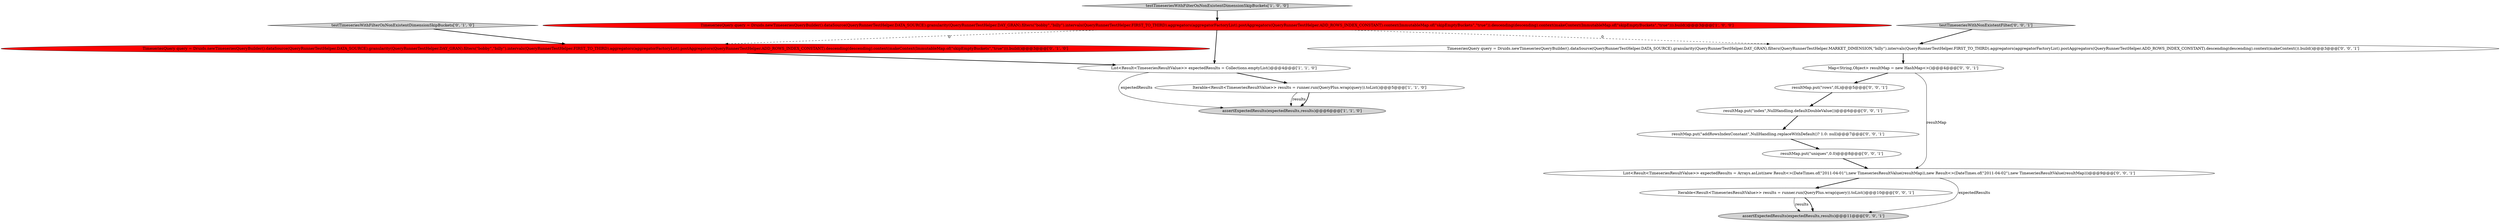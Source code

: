 digraph {
1 [style = filled, label = "testTimeseriesWithFilterOnNonExistentDimensionSkipBuckets['1', '0', '0']", fillcolor = lightgray, shape = diamond image = "AAA0AAABBB1BBB"];
6 [style = filled, label = "testTimeseriesWithFilterOnNonExistentDimensionSkipBuckets['0', '1', '0']", fillcolor = lightgray, shape = diamond image = "AAA0AAABBB2BBB"];
11 [style = filled, label = "resultMap.put(\"uniques\",0.0)@@@8@@@['0', '0', '1']", fillcolor = white, shape = ellipse image = "AAA0AAABBB3BBB"];
14 [style = filled, label = "Map<String,Object> resultMap = new HashMap<>()@@@4@@@['0', '0', '1']", fillcolor = white, shape = ellipse image = "AAA0AAABBB3BBB"];
8 [style = filled, label = "resultMap.put(\"rows\",0L)@@@5@@@['0', '0', '1']", fillcolor = white, shape = ellipse image = "AAA0AAABBB3BBB"];
9 [style = filled, label = "List<Result<TimeseriesResultValue>> expectedResults = Arrays.asList(new Result<>(DateTimes.of(\"2011-04-01\"),new TimeseriesResultValue(resultMap)),new Result<>(DateTimes.of(\"2011-04-02\"),new TimeseriesResultValue(resultMap)))@@@9@@@['0', '0', '1']", fillcolor = white, shape = ellipse image = "AAA0AAABBB3BBB"];
16 [style = filled, label = "resultMap.put(\"index\",NullHandling.defaultDoubleValue())@@@6@@@['0', '0', '1']", fillcolor = white, shape = ellipse image = "AAA0AAABBB3BBB"];
0 [style = filled, label = "TimeseriesQuery query = Druids.newTimeseriesQueryBuilder().dataSource(QueryRunnerTestHelper.DATA_SOURCE).granularity(QueryRunnerTestHelper.DAY_GRAN).filters(\"bobby\",\"billy\").intervals(QueryRunnerTestHelper.FIRST_TO_THIRD).aggregators(aggregatorFactoryList).postAggregators(QueryRunnerTestHelper.ADD_ROWS_INDEX_CONSTANT).context(ImmutableMap.of(\"skipEmptyBuckets\",\"true\")).descending(descending).context(makeContext(ImmutableMap.of(\"skipEmptyBuckets\",\"true\"))).build()@@@3@@@['1', '0', '0']", fillcolor = red, shape = ellipse image = "AAA1AAABBB1BBB"];
12 [style = filled, label = "Iterable<Result<TimeseriesResultValue>> results = runner.run(QueryPlus.wrap(query)).toList()@@@10@@@['0', '0', '1']", fillcolor = white, shape = ellipse image = "AAA0AAABBB3BBB"];
3 [style = filled, label = "List<Result<TimeseriesResultValue>> expectedResults = Collections.emptyList()@@@4@@@['1', '1', '0']", fillcolor = white, shape = ellipse image = "AAA0AAABBB1BBB"];
10 [style = filled, label = "TimeseriesQuery query = Druids.newTimeseriesQueryBuilder().dataSource(QueryRunnerTestHelper.DATA_SOURCE).granularity(QueryRunnerTestHelper.DAY_GRAN).filters(QueryRunnerTestHelper.MARKET_DIMENSION,\"billy\").intervals(QueryRunnerTestHelper.FIRST_TO_THIRD).aggregators(aggregatorFactoryList).postAggregators(QueryRunnerTestHelper.ADD_ROWS_INDEX_CONSTANT).descending(descending).context(makeContext()).build()@@@3@@@['0', '0', '1']", fillcolor = white, shape = ellipse image = "AAA0AAABBB3BBB"];
15 [style = filled, label = "resultMap.put(\"addRowsIndexConstant\",NullHandling.replaceWithDefault()? 1.0: null)@@@7@@@['0', '0', '1']", fillcolor = white, shape = ellipse image = "AAA0AAABBB3BBB"];
2 [style = filled, label = "assertExpectedResults(expectedResults,results)@@@6@@@['1', '1', '0']", fillcolor = lightgray, shape = ellipse image = "AAA0AAABBB1BBB"];
13 [style = filled, label = "testTimeseriesWithNonExistentFilter['0', '0', '1']", fillcolor = lightgray, shape = diamond image = "AAA0AAABBB3BBB"];
7 [style = filled, label = "assertExpectedResults(expectedResults,results)@@@11@@@['0', '0', '1']", fillcolor = lightgray, shape = ellipse image = "AAA0AAABBB3BBB"];
5 [style = filled, label = "TimeseriesQuery query = Druids.newTimeseriesQueryBuilder().dataSource(QueryRunnerTestHelper.DATA_SOURCE).granularity(QueryRunnerTestHelper.DAY_GRAN).filters(\"bobby\",\"billy\").intervals(QueryRunnerTestHelper.FIRST_TO_THIRD).aggregators(aggregatorFactoryList).postAggregators(QueryRunnerTestHelper.ADD_ROWS_INDEX_CONSTANT).descending(descending).context(makeContext(ImmutableMap.of(\"skipEmptyBuckets\",\"true\"))).build()@@@3@@@['0', '1', '0']", fillcolor = red, shape = ellipse image = "AAA1AAABBB2BBB"];
4 [style = filled, label = "Iterable<Result<TimeseriesResultValue>> results = runner.run(QueryPlus.wrap(query)).toList()@@@5@@@['1', '1', '0']", fillcolor = white, shape = ellipse image = "AAA0AAABBB1BBB"];
0->3 [style = bold, label=""];
5->3 [style = bold, label=""];
8->16 [style = bold, label=""];
16->15 [style = bold, label=""];
13->10 [style = bold, label=""];
3->2 [style = solid, label="expectedResults"];
0->5 [style = dashed, label="0"];
10->14 [style = bold, label=""];
4->2 [style = solid, label="results"];
4->2 [style = bold, label=""];
1->0 [style = bold, label=""];
14->9 [style = solid, label="resultMap"];
11->9 [style = bold, label=""];
3->4 [style = bold, label=""];
12->7 [style = bold, label=""];
0->10 [style = dashed, label="0"];
6->5 [style = bold, label=""];
15->11 [style = bold, label=""];
12->7 [style = solid, label="results"];
14->8 [style = bold, label=""];
9->12 [style = bold, label=""];
9->7 [style = solid, label="expectedResults"];
}
